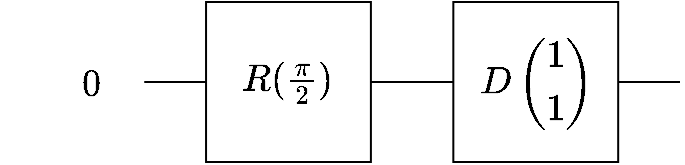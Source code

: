 <mxfile>
    <diagram id="iYqHfR39sjbZLMEoolMR" name="Page-1">
        <mxGraphModel dx="1322" dy="947" grid="1" gridSize="10" guides="1" tooltips="1" connect="1" arrows="1" fold="1" page="1" pageScale="1" pageWidth="850" pageHeight="1100" background="#ffffff" math="1" shadow="0">
            <root>
                <mxCell id="0"/>
                <mxCell id="1" parent="0"/>
                <mxCell id="19" value="" style="group" parent="1" vertex="1" connectable="0">
                    <mxGeometry x="190" y="280" width="340" height="80" as="geometry"/>
                </mxCell>
                <mxCell id="2" value="&lt;font style=&quot;font-size: 16px;&quot;&gt;\(R(\frac{\pi}{2})\)&lt;/font&gt;" style="whiteSpace=wrap;html=1;direction=south;" parent="19" vertex="1">
                    <mxGeometry x="103.03" width="82.424" height="80" as="geometry"/>
                </mxCell>
                <mxCell id="3" value="&lt;font style=&quot;font-size: 16px;&quot;&gt;\(0\)&lt;/font&gt;" style="text;html=1;align=center;verticalAlign=top;resizable=0;points=[];autosize=1;strokeColor=none;fillColor=none;" parent="19" vertex="1">
                    <mxGeometry x="20" y="25" width="50" height="30" as="geometry"/>
                </mxCell>
                <mxCell id="5" value="" style="endArrow=none;html=1;entryX=0.5;entryY=1;entryDx=0;entryDy=0;" parent="19" target="2" edge="1">
                    <mxGeometry width="50" height="50" relative="1" as="geometry">
                        <mxPoint x="72.121" y="40" as="sourcePoint"/>
                        <mxPoint x="535.758" y="600" as="targetPoint"/>
                    </mxGeometry>
                </mxCell>
                <mxCell id="9" value="&lt;div style=&quot;text-align: left;&quot;&gt;&lt;font style=&quot;font-size: 16px;&quot;&gt;\(D\begin{pmatrix}1 \\ 1\end{pmatrix}\)&lt;/font&gt;&lt;/div&gt;" style="whiteSpace=wrap;html=1;direction=south;" parent="19" vertex="1">
                    <mxGeometry x="226.667" width="82.424" height="80" as="geometry"/>
                </mxCell>
                <mxCell id="17" value="" style="endArrow=none;html=1;exitX=0.5;exitY=0;exitDx=0;exitDy=0;" parent="19" source="9" edge="1">
                    <mxGeometry width="50" height="50" relative="1" as="geometry">
                        <mxPoint x="309.091" y="39" as="sourcePoint"/>
                        <mxPoint x="340" y="40" as="targetPoint"/>
                    </mxGeometry>
                </mxCell>
                <mxCell id="18" value="" style="endArrow=none;html=1;exitX=0.5;exitY=0;exitDx=0;exitDy=0;" parent="19" source="2" edge="1">
                    <mxGeometry width="50" height="50" relative="1" as="geometry">
                        <mxPoint x="185.455" y="39" as="sourcePoint"/>
                        <mxPoint x="226.667" y="40" as="targetPoint"/>
                    </mxGeometry>
                </mxCell>
            </root>
        </mxGraphModel>
    </diagram>
</mxfile>
